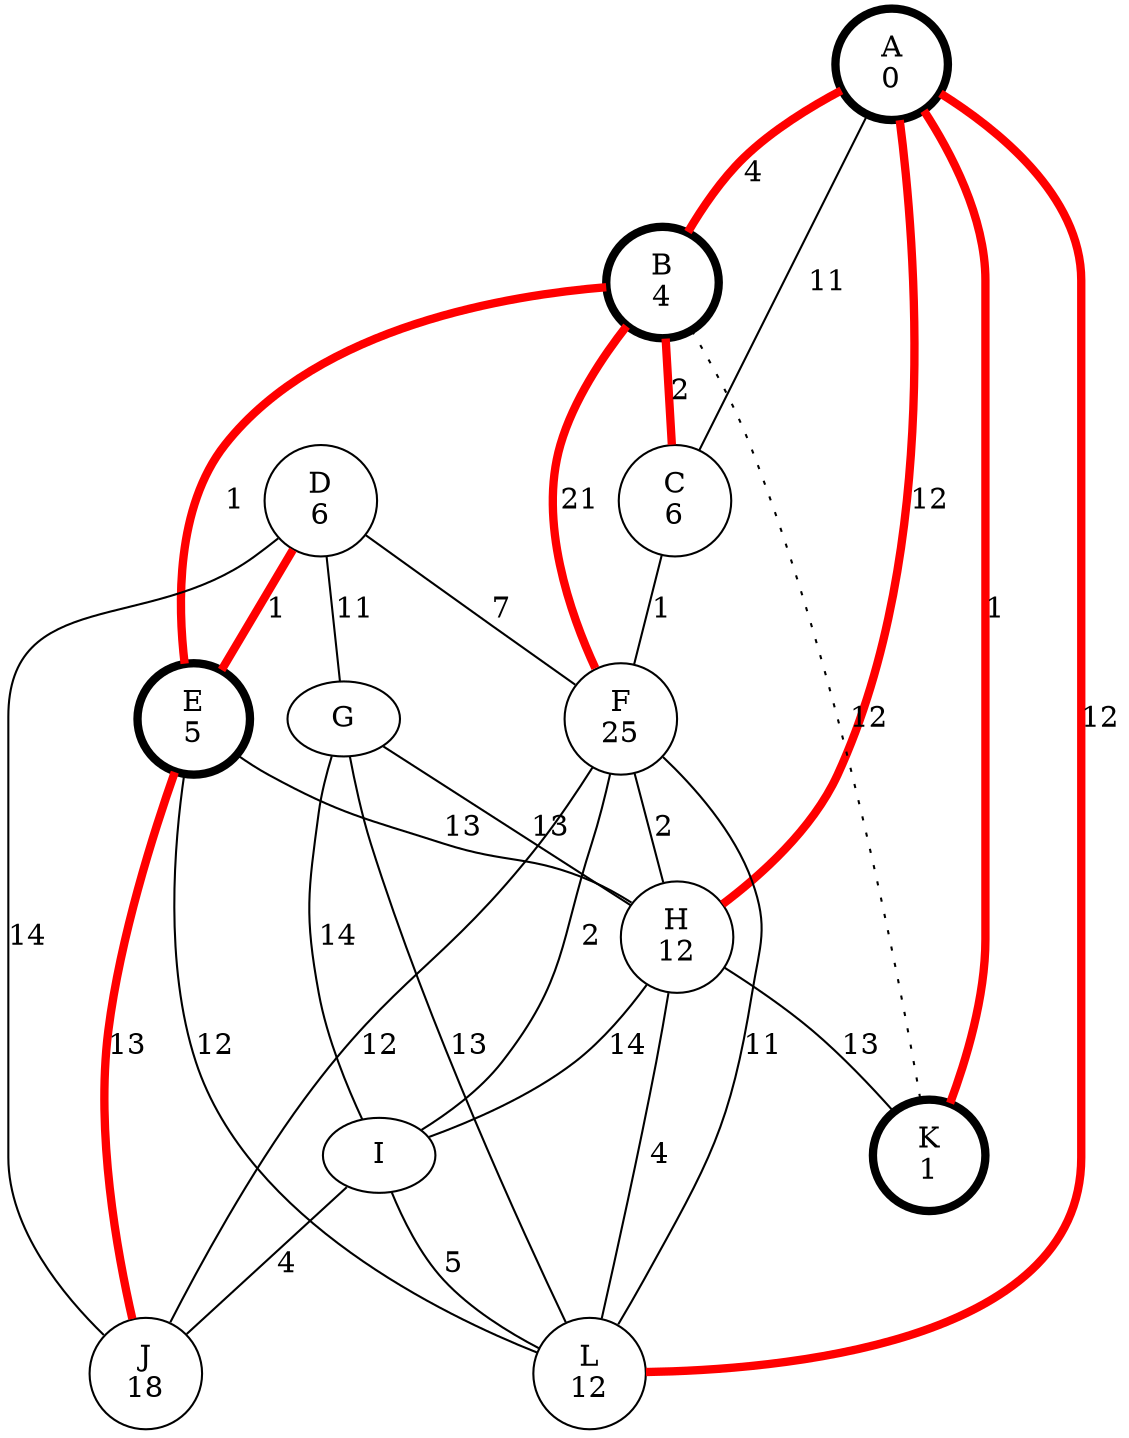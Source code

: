 graph {
  A [label="A\n0" penwidth=4];
  B [label="B\n4" penwidth=4];
  C [label="C\n6"];
  D [label="D\n6"];
  E [label="E\n5" penwidth=4];
  F [label="F\n25"];
  G;
  H [label="H\n12"];
  I;
  J [label="J\n18"];
  K [label="K\n1" penwidth=4];
  L [label="L\n12"];

  A -- C [label=11]
  A -- L [label=12 penwidth=4 color=red]
  A -- K [label=1 penwidth=4 color=red]
  A -- B [label=4 penwidth=4 color=red]
  A -- H [label=12 penwidth=4 color=red]
  B -- C [label=2 penwidth=4 color=red]
  B -- F [label=21 penwidth=4 color=red]
  B -- K [label=12 style=dotted]
  B -- E [label=1 penwidth=4 color=red]
  C -- F [label=1]
  D -- F [label=7]
  D -- G [label=11]
  D -- J [label=14]
  D -- E [label=1 penwidth=4 color=red]
  E -- L [label=12]
  E -- H [label=13]
  E -- J [label=13 penwidth=4 color=red]
  F -- L [label=11]
  F -- I [label=2]
  F -- H [label=2]
  F -- J [label=12]
  G -- L [label=13]
  G -- I [label=14]
  G -- H [label=13]
  H -- L [label=4]
  H -- I [label=14]
  H -- K [label=13]
  I -- L [label=5]
  I -- J [label=4]
}
